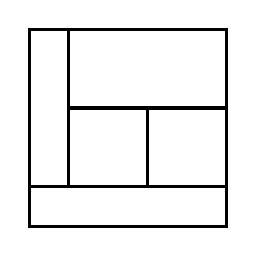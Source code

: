 \begin{tikzpicture}[very thick, scale=.5]
    \draw (0,1) rectangle (1,5);
    \draw (1,3) rectangle (5,5);
    \draw (1,1) rectangle (3,3);
    \draw (3,1) rectangle (5,3);
    \draw (0,0) rectangle (5,1);
\end{tikzpicture}
